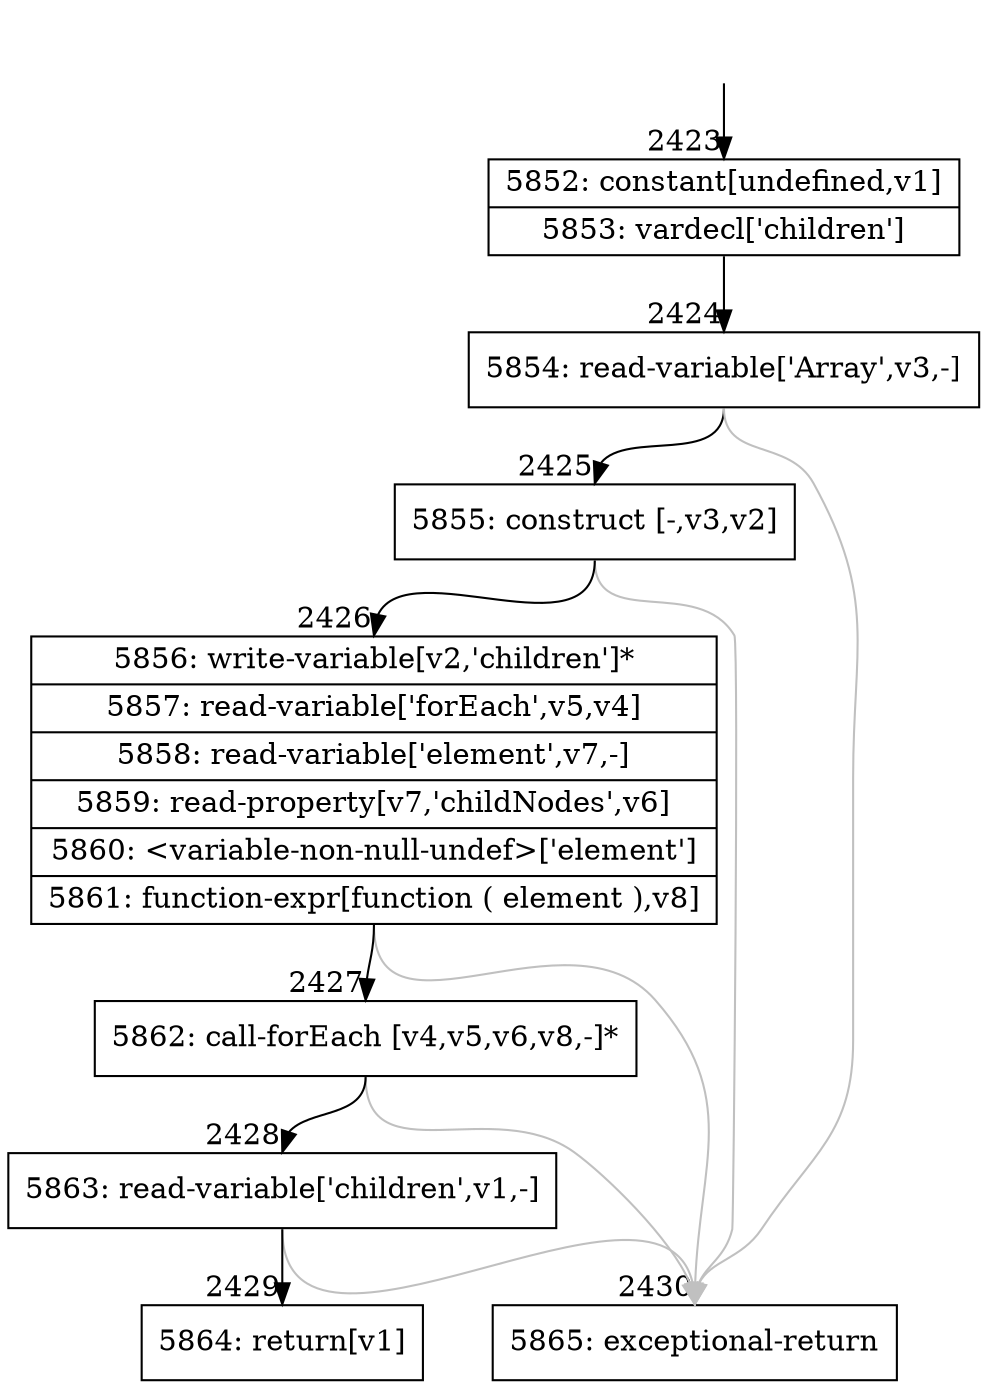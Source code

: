 digraph {
rankdir="TD"
BB_entry185[shape=none,label=""];
BB_entry185 -> BB2423 [tailport=s, headport=n, headlabel="    2423"]
BB2423 [shape=record label="{5852: constant[undefined,v1]|5853: vardecl['children']}" ] 
BB2423 -> BB2424 [tailport=s, headport=n, headlabel="      2424"]
BB2424 [shape=record label="{5854: read-variable['Array',v3,-]}" ] 
BB2424 -> BB2425 [tailport=s, headport=n, headlabel="      2425"]
BB2424 -> BB2430 [tailport=s, headport=n, color=gray, headlabel="      2430"]
BB2425 [shape=record label="{5855: construct [-,v3,v2]}" ] 
BB2425 -> BB2426 [tailport=s, headport=n, headlabel="      2426"]
BB2425 -> BB2430 [tailport=s, headport=n, color=gray]
BB2426 [shape=record label="{5856: write-variable[v2,'children']*|5857: read-variable['forEach',v5,v4]|5858: read-variable['element',v7,-]|5859: read-property[v7,'childNodes',v6]|5860: \<variable-non-null-undef\>['element']|5861: function-expr[function ( element ),v8]}" ] 
BB2426 -> BB2427 [tailport=s, headport=n, headlabel="      2427"]
BB2426 -> BB2430 [tailport=s, headport=n, color=gray]
BB2427 [shape=record label="{5862: call-forEach [v4,v5,v6,v8,-]*}" ] 
BB2427 -> BB2428 [tailport=s, headport=n, headlabel="      2428"]
BB2427 -> BB2430 [tailport=s, headport=n, color=gray]
BB2428 [shape=record label="{5863: read-variable['children',v1,-]}" ] 
BB2428 -> BB2429 [tailport=s, headport=n, headlabel="      2429"]
BB2428 -> BB2430 [tailport=s, headport=n, color=gray]
BB2429 [shape=record label="{5864: return[v1]}" ] 
BB2430 [shape=record label="{5865: exceptional-return}" ] 
//#$~ 3379
}

